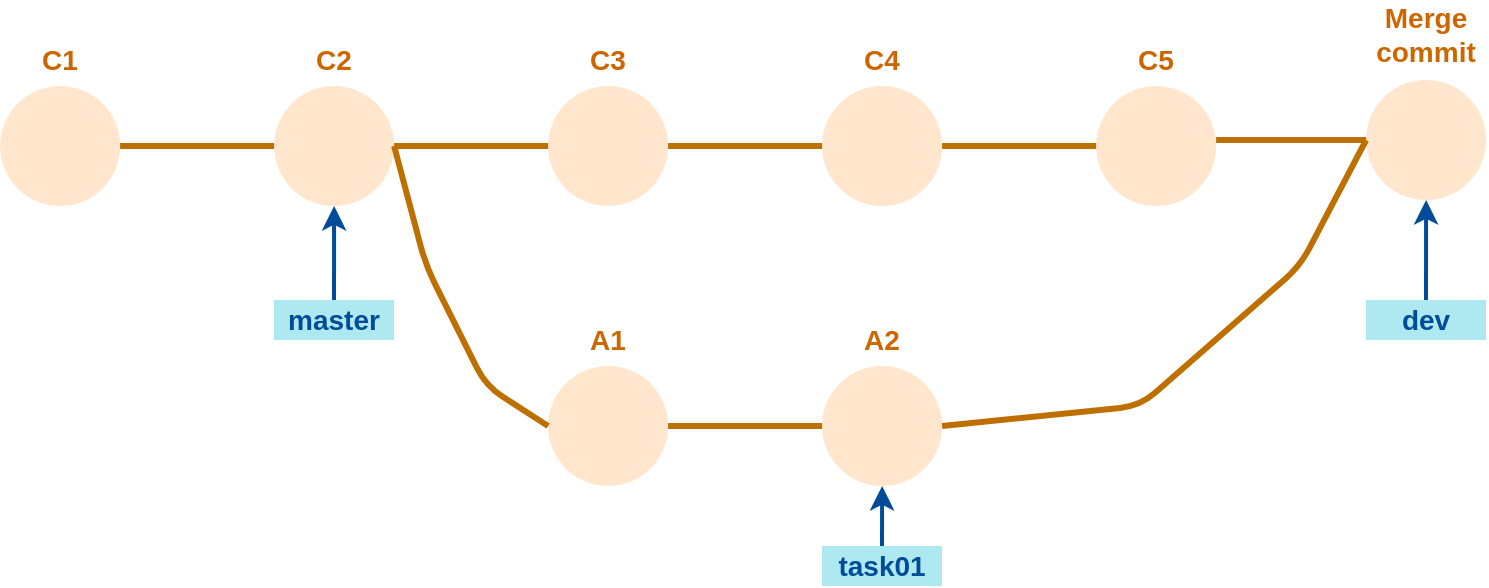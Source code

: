 <mxfile version="12.1.3" type="device" pages="1"><diagram id="HAET5fpl5bqPvAFkC88v" name="Page-1"><mxGraphModel dx="978" dy="627" grid="1" gridSize="10" guides="1" tooltips="1" connect="1" arrows="1" fold="1" page="1" pageScale="1" pageWidth="1100" pageHeight="1169" math="0" shadow="0"><root><mxCell id="0"/><mxCell id="1" parent="0"/><mxCell id="OzglFJ8sJ1fg2wrmD4SC-4" value="" style="ellipse;whiteSpace=wrap;html=1;aspect=fixed;fillColor=#FFE6CC;strokeColor=none;" parent="1" vertex="1"><mxGeometry x="40.059" y="260" width="60" height="60" as="geometry"/></mxCell><mxCell id="OzglFJ8sJ1fg2wrmD4SC-5" value="" style="ellipse;whiteSpace=wrap;html=1;aspect=fixed;fillColor=#FFE6CC;strokeColor=none;" parent="1" vertex="1"><mxGeometry x="177.059" y="260" width="60" height="60" as="geometry"/></mxCell><mxCell id="OzglFJ8sJ1fg2wrmD4SC-6" value="" style="endArrow=none;html=1;entryX=1;entryY=0.5;entryDx=0;entryDy=0;exitX=0;exitY=0.5;exitDx=0;exitDy=0;endFill=0;fillColor=#f0a30a;strokeColor=#BD7000;strokeWidth=3;" parent="1" source="OzglFJ8sJ1fg2wrmD4SC-5" target="OzglFJ8sJ1fg2wrmD4SC-4" edge="1"><mxGeometry width="50" height="50" relative="1" as="geometry"><mxPoint x="40.059" y="410" as="sourcePoint"/><mxPoint x="90.059" y="360" as="targetPoint"/></mxGeometry></mxCell><mxCell id="OzglFJ8sJ1fg2wrmD4SC-7" value="C1" style="text;html=1;strokeColor=none;fillColor=none;align=center;verticalAlign=middle;whiteSpace=wrap;rounded=0;fontStyle=1;fontSize=14;fontColor=#CC6600;" parent="1" vertex="1"><mxGeometry x="50.059" y="237" width="40" height="20" as="geometry"/></mxCell><mxCell id="OzglFJ8sJ1fg2wrmD4SC-8" value="C2" style="text;html=1;strokeColor=none;fillColor=none;align=center;verticalAlign=middle;whiteSpace=wrap;rounded=0;fontStyle=1;fontSize=14;fontColor=#CC6600;" parent="1" vertex="1"><mxGeometry x="187.059" y="237" width="40" height="20" as="geometry"/></mxCell><mxCell id="OzglFJ8sJ1fg2wrmD4SC-9" value="" style="ellipse;whiteSpace=wrap;html=1;aspect=fixed;fillColor=#FFE6CC;strokeColor=none;" parent="1" vertex="1"><mxGeometry x="314.059" y="260" width="60" height="60" as="geometry"/></mxCell><mxCell id="OzglFJ8sJ1fg2wrmD4SC-10" value="" style="endArrow=none;html=1;entryX=1;entryY=0.5;entryDx=0;entryDy=0;exitX=0;exitY=0.5;exitDx=0;exitDy=0;endFill=0;fillColor=#f0a30a;strokeColor=#BD7000;strokeWidth=3;" parent="1" source="OzglFJ8sJ1fg2wrmD4SC-9" edge="1"><mxGeometry width="50" height="50" relative="1" as="geometry"><mxPoint x="177.059" y="410" as="sourcePoint"/><mxPoint x="237.059" y="290" as="targetPoint"/></mxGeometry></mxCell><mxCell id="OzglFJ8sJ1fg2wrmD4SC-11" value="C3" style="text;html=1;strokeColor=none;fillColor=none;align=center;verticalAlign=middle;whiteSpace=wrap;rounded=0;fontStyle=1;fontSize=14;fontColor=#CC6600;" parent="1" vertex="1"><mxGeometry x="324.059" y="237" width="40" height="20" as="geometry"/></mxCell><mxCell id="OzglFJ8sJ1fg2wrmD4SC-12" value="" style="ellipse;whiteSpace=wrap;html=1;aspect=fixed;fillColor=#FFE6CC;strokeColor=none;" parent="1" vertex="1"><mxGeometry x="451.059" y="260" width="60" height="60" as="geometry"/></mxCell><mxCell id="OzglFJ8sJ1fg2wrmD4SC-13" value="" style="endArrow=none;html=1;entryX=1;entryY=0.5;entryDx=0;entryDy=0;exitX=0;exitY=0.5;exitDx=0;exitDy=0;endFill=0;fillColor=#f0a30a;strokeColor=#BD7000;strokeWidth=3;" parent="1" source="OzglFJ8sJ1fg2wrmD4SC-12" edge="1"><mxGeometry width="50" height="50" relative="1" as="geometry"><mxPoint x="314.059" y="410" as="sourcePoint"/><mxPoint x="374.059" y="290" as="targetPoint"/></mxGeometry></mxCell><mxCell id="OzglFJ8sJ1fg2wrmD4SC-14" value="C4" style="text;html=1;strokeColor=none;fillColor=none;align=center;verticalAlign=middle;whiteSpace=wrap;rounded=0;fontStyle=1;fontSize=14;fontColor=#CC6600;" parent="1" vertex="1"><mxGeometry x="461.059" y="237" width="40" height="20" as="geometry"/></mxCell><mxCell id="mrfmCj64JZZggaUAGXXq-5" value="master" style="text;html=1;strokeColor=none;fillColor=#AEE9F2;align=center;verticalAlign=middle;whiteSpace=wrap;rounded=0;fontStyle=1;fontSize=14;fontColor=#004C99;" parent="1" vertex="1"><mxGeometry x="177" y="367" width="60" height="20" as="geometry"/></mxCell><mxCell id="mrfmCj64JZZggaUAGXXq-6" value="" style="endArrow=classic;html=1;strokeColor=#004C99;fillColor=#FFB366;fontColor=#07733D;exitX=0.5;exitY=0;exitDx=0;exitDy=0;strokeWidth=2;entryX=0.5;entryY=1;entryDx=0;entryDy=0;" parent="1" source="mrfmCj64JZZggaUAGXXq-5" edge="1" target="OzglFJ8sJ1fg2wrmD4SC-5"><mxGeometry width="50" height="50" relative="1" as="geometry"><mxPoint x="354" y="200" as="sourcePoint"/><mxPoint x="380" y="340" as="targetPoint"/></mxGeometry></mxCell><mxCell id="mrfmCj64JZZggaUAGXXq-9" value="" style="ellipse;whiteSpace=wrap;html=1;aspect=fixed;fillColor=#FFE6CC;strokeColor=none;" parent="1" vertex="1"><mxGeometry x="588.059" y="260" width="60" height="60" as="geometry"/></mxCell><mxCell id="mrfmCj64JZZggaUAGXXq-10" value="" style="endArrow=none;html=1;entryX=1;entryY=0.5;entryDx=0;entryDy=0;exitX=0;exitY=0.5;exitDx=0;exitDy=0;endFill=0;fillColor=#f0a30a;strokeColor=#BD7000;strokeWidth=3;" parent="1" source="mrfmCj64JZZggaUAGXXq-9" edge="1"><mxGeometry width="50" height="50" relative="1" as="geometry"><mxPoint x="451.059" y="410" as="sourcePoint"/><mxPoint x="511.059" y="290" as="targetPoint"/></mxGeometry></mxCell><mxCell id="mrfmCj64JZZggaUAGXXq-11" value="C5" style="text;html=1;strokeColor=none;fillColor=none;align=center;verticalAlign=middle;whiteSpace=wrap;rounded=0;fontStyle=1;fontSize=14;fontColor=#CC6600;" parent="1" vertex="1"><mxGeometry x="598.059" y="237" width="40" height="20" as="geometry"/></mxCell><mxCell id="mrfmCj64JZZggaUAGXXq-13" value="task01" style="text;html=1;strokeColor=none;fillColor=#AEE9F2;align=center;verticalAlign=middle;whiteSpace=wrap;rounded=0;fontStyle=1;fontSize=14;fontColor=#004C99;labelBorderColor=none;" parent="1" vertex="1"><mxGeometry x="451" y="490" width="60" height="20" as="geometry"/></mxCell><mxCell id="mrfmCj64JZZggaUAGXXq-16" value="" style="ellipse;whiteSpace=wrap;html=1;aspect=fixed;fillColor=#FFE6CC;strokeColor=none;" parent="1" vertex="1"><mxGeometry x="314.059" y="400" width="60" height="60" as="geometry"/></mxCell><mxCell id="mrfmCj64JZZggaUAGXXq-17" value="A1" style="text;html=1;strokeColor=none;fillColor=none;align=center;verticalAlign=middle;whiteSpace=wrap;rounded=0;fontStyle=1;fontSize=14;fontColor=#CC6600;" parent="1" vertex="1"><mxGeometry x="324.059" y="377" width="40" height="20" as="geometry"/></mxCell><mxCell id="mrfmCj64JZZggaUAGXXq-19" value="" style="endArrow=classic;html=1;strokeColor=#004C99;fillColor=#FFB366;fontColor=#07733D;exitX=0.5;exitY=0;exitDx=0;exitDy=0;strokeWidth=2;entryX=0.5;entryY=1;entryDx=0;entryDy=0;" parent="1" source="mrfmCj64JZZggaUAGXXq-13" target="bu3hgth9IXDOjObXSyT2-1" edge="1"><mxGeometry width="50" height="50" relative="1" as="geometry"><mxPoint x="491" y="380" as="sourcePoint"/><mxPoint x="481.059" y="460" as="targetPoint"/></mxGeometry></mxCell><mxCell id="mrfmCj64JZZggaUAGXXq-20" value="" style="endArrow=none;html=1;exitX=0;exitY=0.5;exitDx=0;exitDy=0;endFill=0;fillColor=#f0a30a;strokeColor=#BD7000;strokeWidth=3;entryX=1;entryY=0.5;entryDx=0;entryDy=0;" parent="1" source="mrfmCj64JZZggaUAGXXq-16" target="OzglFJ8sJ1fg2wrmD4SC-5" edge="1"><mxGeometry width="50" height="50" relative="1" as="geometry"><mxPoint x="324.059" y="580" as="sourcePoint"/><mxPoint x="300" y="330" as="targetPoint"/><Array as="points"><mxPoint x="283" y="410"/><mxPoint x="253" y="350"/></Array></mxGeometry></mxCell><mxCell id="bu3hgth9IXDOjObXSyT2-1" value="" style="ellipse;whiteSpace=wrap;html=1;aspect=fixed;fillColor=#FFE6CC;strokeColor=none;" vertex="1" parent="1"><mxGeometry x="451.059" y="400" width="60" height="60" as="geometry"/></mxCell><mxCell id="bu3hgth9IXDOjObXSyT2-2" value="" style="endArrow=none;html=1;entryX=1;entryY=0.5;entryDx=0;entryDy=0;exitX=0;exitY=0.5;exitDx=0;exitDy=0;endFill=0;fillColor=#f0a30a;strokeColor=#BD7000;strokeWidth=3;" edge="1" parent="1" source="bu3hgth9IXDOjObXSyT2-1"><mxGeometry width="50" height="50" relative="1" as="geometry"><mxPoint x="314.059" y="550" as="sourcePoint"/><mxPoint x="374.059" y="430" as="targetPoint"/></mxGeometry></mxCell><mxCell id="bu3hgth9IXDOjObXSyT2-3" value="A2" style="text;html=1;strokeColor=none;fillColor=none;align=center;verticalAlign=middle;whiteSpace=wrap;rounded=0;fontStyle=1;fontSize=14;fontColor=#CC6600;" vertex="1" parent="1"><mxGeometry x="461.059" y="377" width="40" height="20" as="geometry"/></mxCell><mxCell id="bu3hgth9IXDOjObXSyT2-9" value="dev" style="text;html=1;strokeColor=none;fillColor=#AEE9F2;align=center;verticalAlign=middle;whiteSpace=wrap;rounded=0;fontStyle=1;fontSize=14;fontColor=#004C99;labelBorderColor=none;" vertex="1" parent="1"><mxGeometry x="723" y="367" width="60" height="20" as="geometry"/></mxCell><mxCell id="bu3hgth9IXDOjObXSyT2-10" value="" style="ellipse;whiteSpace=wrap;html=1;aspect=fixed;fillColor=#FFE6CC;strokeColor=none;" vertex="1" parent="1"><mxGeometry x="723.059" y="257" width="60" height="60" as="geometry"/></mxCell><mxCell id="bu3hgth9IXDOjObXSyT2-11" value="Merge&lt;br&gt;commit" style="text;html=1;strokeColor=none;fillColor=none;align=center;verticalAlign=middle;whiteSpace=wrap;rounded=0;fontStyle=1;fontSize=14;fontColor=#CC6600;" vertex="1" parent="1"><mxGeometry x="723" y="224" width="60" height="20" as="geometry"/></mxCell><mxCell id="bu3hgth9IXDOjObXSyT2-12" value="" style="endArrow=classic;html=1;strokeColor=#004C99;fillColor=#FFB366;fontColor=#07733D;exitX=0.5;exitY=0;exitDx=0;exitDy=0;entryX=0.5;entryY=1;entryDx=0;entryDy=0;strokeWidth=2;" edge="1" parent="1" source="bu3hgth9IXDOjObXSyT2-9" target="bu3hgth9IXDOjObXSyT2-10"><mxGeometry width="50" height="50" relative="1" as="geometry"><mxPoint x="626" y="377" as="sourcePoint"/><mxPoint x="626" y="327" as="targetPoint"/></mxGeometry></mxCell><mxCell id="bu3hgth9IXDOjObXSyT2-13" value="" style="endArrow=none;html=1;entryX=1;entryY=0.5;entryDx=0;entryDy=0;exitX=0;exitY=0.5;exitDx=0;exitDy=0;endFill=0;fillColor=#f0a30a;strokeColor=#BD7000;strokeWidth=3;" edge="1" parent="1" source="bu3hgth9IXDOjObXSyT2-10"><mxGeometry width="50" height="50" relative="1" as="geometry"><mxPoint x="598.059" y="294" as="sourcePoint"/><mxPoint x="648.059" y="287" as="targetPoint"/></mxGeometry></mxCell><mxCell id="bu3hgth9IXDOjObXSyT2-14" value="" style="endArrow=none;html=1;entryX=1;entryY=0.5;entryDx=0;entryDy=0;exitX=0;exitY=0.5;exitDx=0;exitDy=0;endFill=0;fillColor=#f0a30a;strokeColor=#BD7000;strokeWidth=3;" edge="1" parent="1" source="bu3hgth9IXDOjObXSyT2-10" target="bu3hgth9IXDOjObXSyT2-1"><mxGeometry width="50" height="50" relative="1" as="geometry"><mxPoint x="735.059" y="300" as="sourcePoint"/><mxPoint x="658.059" y="300" as="targetPoint"/><Array as="points"><mxPoint x="690" y="350"/><mxPoint x="610" y="420"/></Array></mxGeometry></mxCell></root></mxGraphModel></diagram></mxfile>